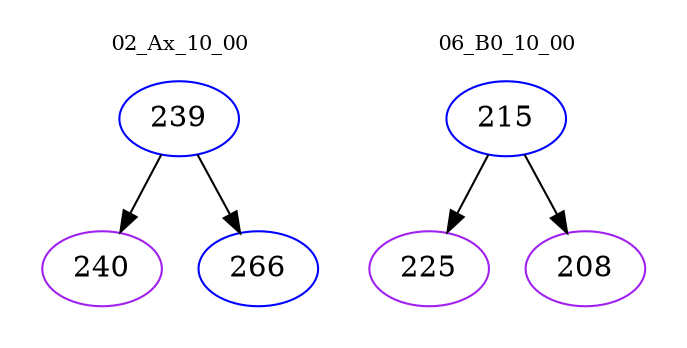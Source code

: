 digraph{
subgraph cluster_0 {
color = white
label = "02_Ax_10_00";
fontsize=10;
T0_239 [label="239", color="blue"]
T0_239 -> T0_240 [color="black"]
T0_240 [label="240", color="purple"]
T0_239 -> T0_266 [color="black"]
T0_266 [label="266", color="blue"]
}
subgraph cluster_1 {
color = white
label = "06_B0_10_00";
fontsize=10;
T1_215 [label="215", color="blue"]
T1_215 -> T1_225 [color="black"]
T1_225 [label="225", color="purple"]
T1_215 -> T1_208 [color="black"]
T1_208 [label="208", color="purple"]
}
}
